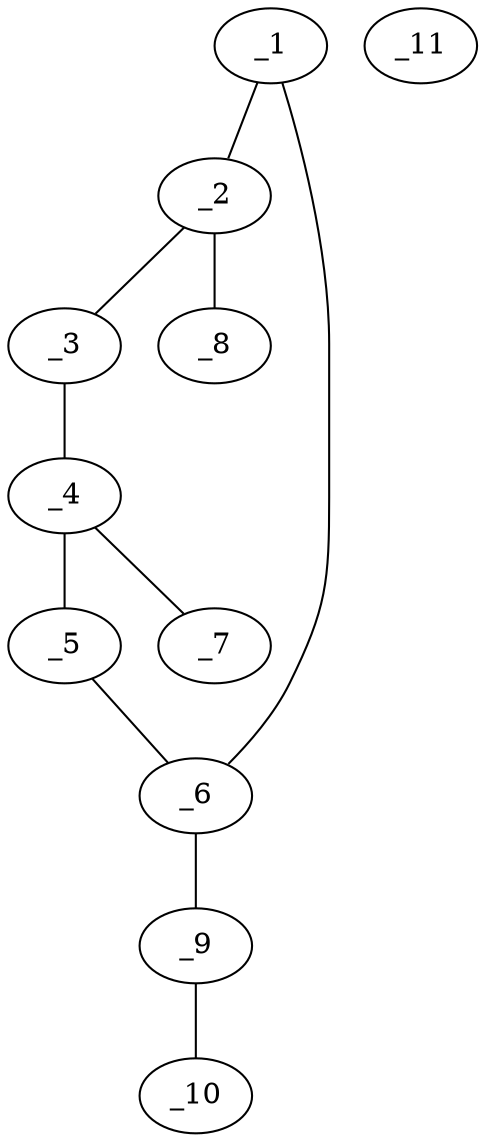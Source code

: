 graph molid601307 {
	_1	 [charge=0,
		chem=1,
		symbol="C  ",
		x="4.5981",
		y="-1.183"];
	_2	 [charge=0,
		chem=1,
		symbol="C  ",
		x="5.4641",
		y="-0.683"];
	_1 -- _2	 [valence=1];
	_6	 [charge=0,
		chem=1,
		symbol="C  ",
		x="3.7321",
		y="-0.683"];
	_1 -- _6	 [valence=2];
	_3	 [charge=0,
		chem=1,
		symbol="C  ",
		x="5.4641",
		y="0.317"];
	_2 -- _3	 [valence=2];
	_8	 [charge=0,
		chem=1,
		symbol="C  ",
		x="6.3301",
		y="-1.183"];
	_2 -- _8	 [valence=1];
	_4	 [charge=1,
		chem=4,
		symbol="N  ",
		x="4.5981",
		y="0.817"];
	_3 -- _4	 [valence=1];
	_5	 [charge=0,
		chem=1,
		symbol="C  ",
		x="3.7321",
		y="0.317"];
	_4 -- _5	 [valence=2];
	_7	 [charge=0,
		chem=1,
		symbol="C  ",
		x="4.0981",
		y="1.683"];
	_4 -- _7	 [valence=1];
	_5 -- _6	 [valence=1];
	_9	 [charge=0,
		chem=1,
		symbol="C  ",
		x="2.866",
		y="-1.183"];
	_6 -- _9	 [valence=1];
	_10	 [charge=0,
		chem=4,
		symbol="N  ",
		x=2,
		y="-1.683"];
	_9 -- _10	 [valence=3];
	_11	 [charge="-1",
		chem=21,
		symbol="I  ",
		x="5.0981",
		y="1.683"];
}
